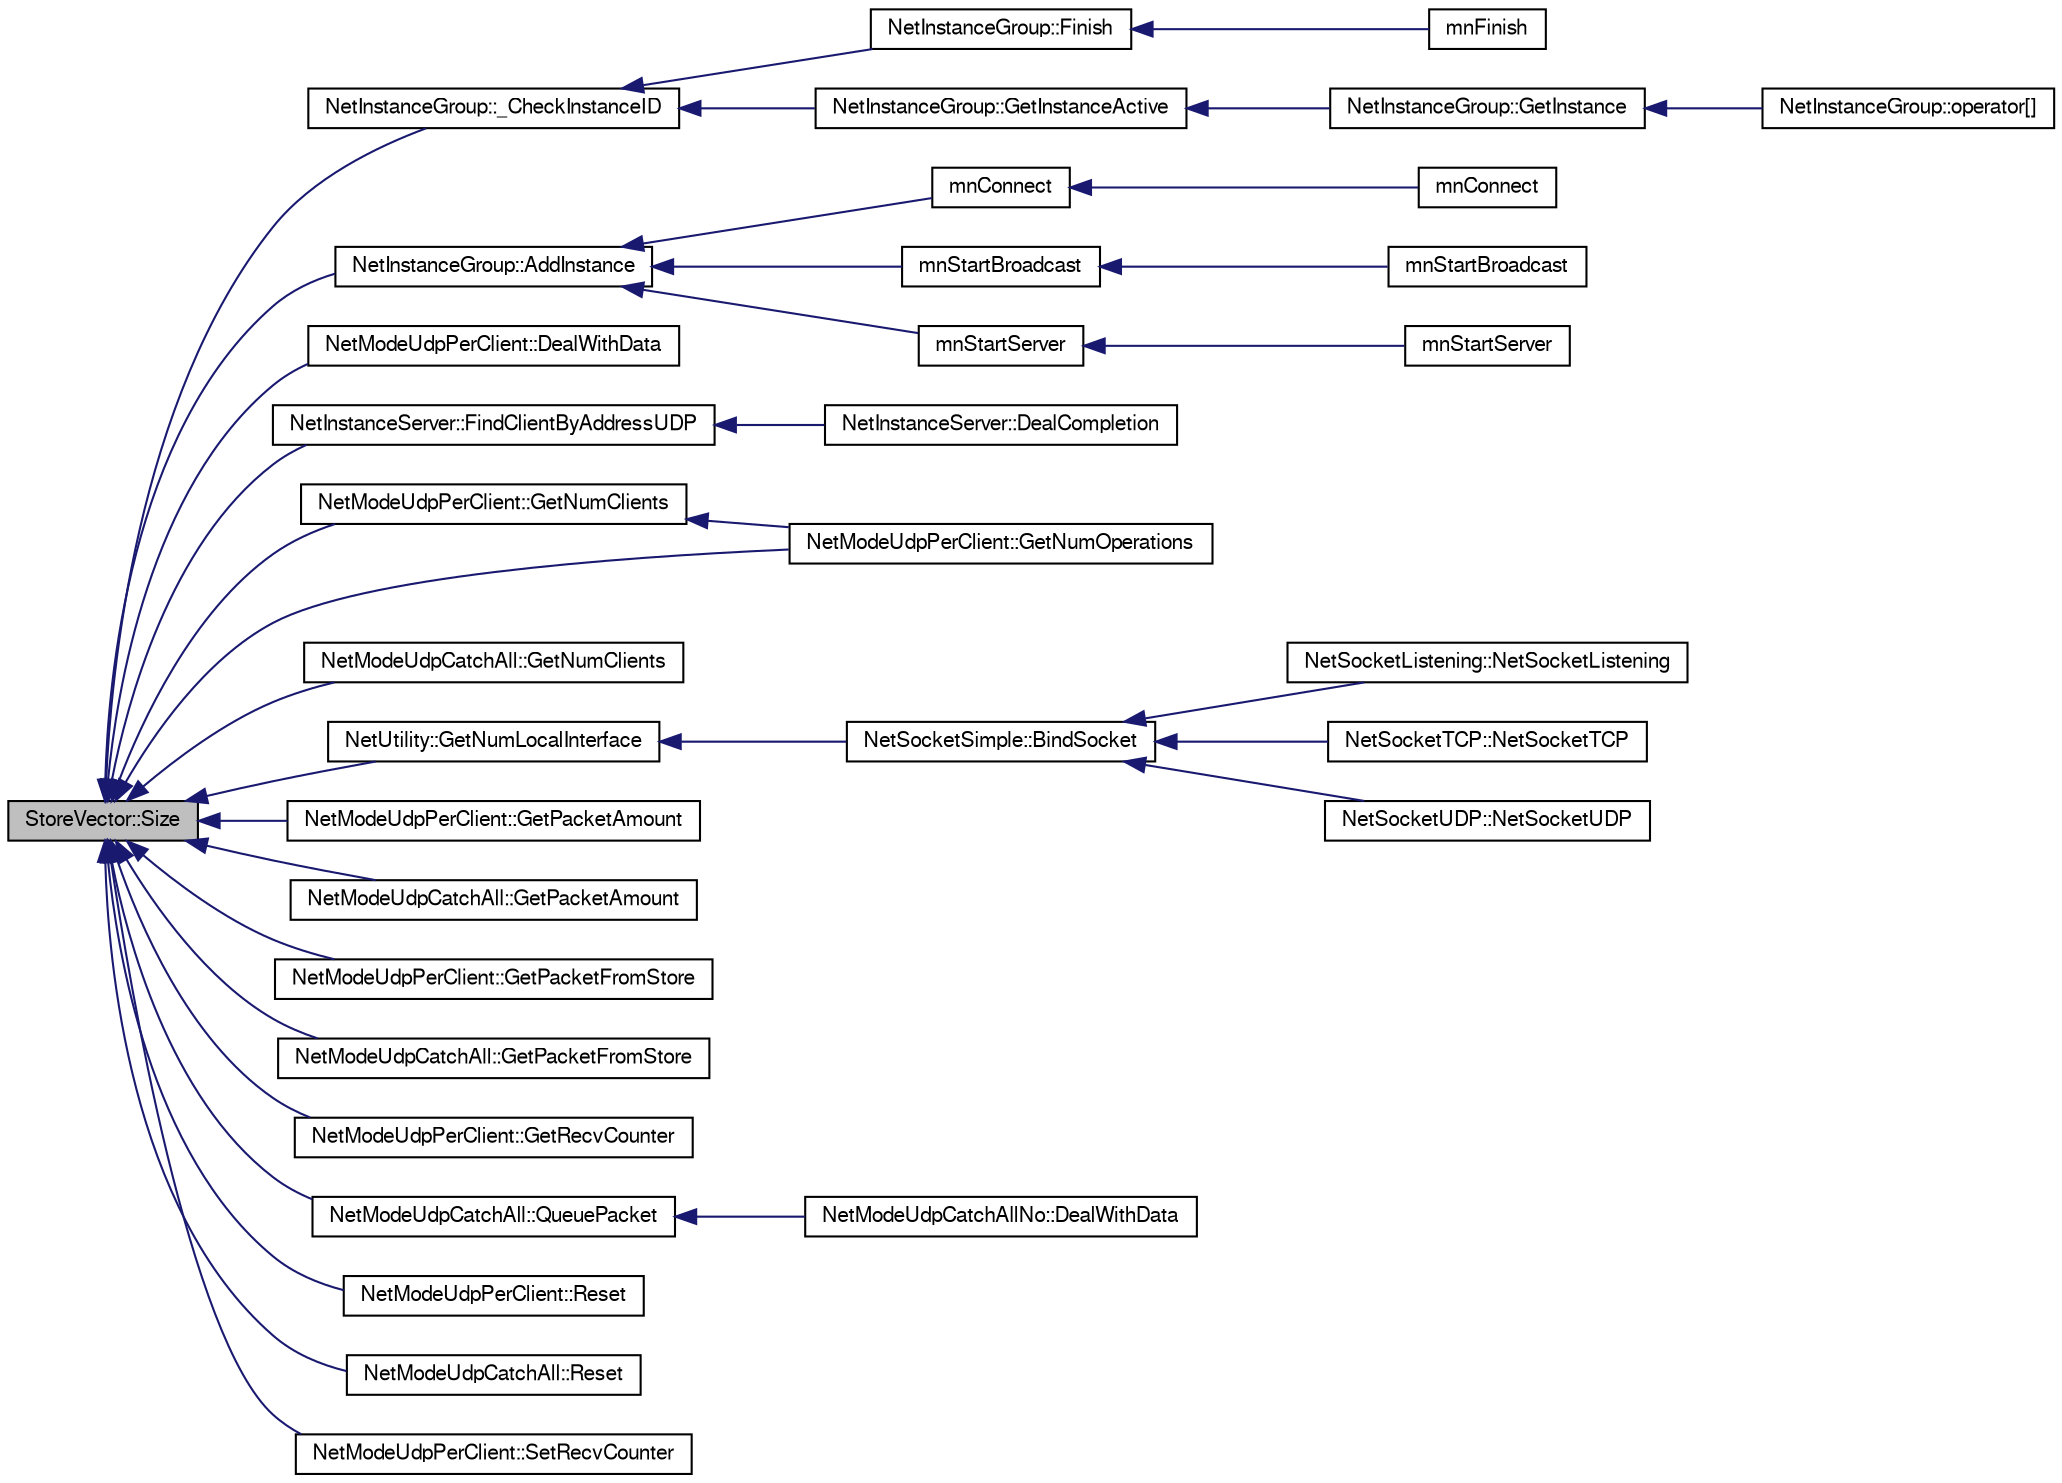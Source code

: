 digraph G
{
  edge [fontname="FreeSans",fontsize="10",labelfontname="FreeSans",labelfontsize="10"];
  node [fontname="FreeSans",fontsize="10",shape=record];
  rankdir=LR;
  Node1 [label="StoreVector::Size",height=0.2,width=0.4,color="black", fillcolor="grey75", style="filled" fontcolor="black"];
  Node1 -> Node2 [dir=back,color="midnightblue",fontsize="10",style="solid",fontname="FreeSans"];
  Node2 [label="NetInstanceGroup::_CheckInstanceID",height=0.2,width=0.4,color="black", fillcolor="white", style="filled",URL="$class_net_instance_group.html#a4cfea09f75bf5e94bb68b30e38ba4fe3"];
  Node2 -> Node3 [dir=back,color="midnightblue",fontsize="10",style="solid",fontname="FreeSans"];
  Node3 [label="NetInstanceGroup::Finish",height=0.2,width=0.4,color="black", fillcolor="white", style="filled",URL="$class_net_instance_group.html#ae9f64a65e9d9c889f513ee37aab283bc"];
  Node3 -> Node4 [dir=back,color="midnightblue",fontsize="10",style="solid",fontname="FreeSans"];
  Node4 [label="mnFinish",height=0.2,width=0.4,color="black", fillcolor="white", style="filled",URL="$group__proc_commands.html#gac852ff7aa925290861cbcc1fb95cd874"];
  Node2 -> Node5 [dir=back,color="midnightblue",fontsize="10",style="solid",fontname="FreeSans"];
  Node5 [label="NetInstanceGroup::GetInstanceActive",height=0.2,width=0.4,color="black", fillcolor="white", style="filled",URL="$class_net_instance_group.html#af6a5f08ff3e912743d9528c9ae4f0c9e"];
  Node5 -> Node6 [dir=back,color="midnightblue",fontsize="10",style="solid",fontname="FreeSans"];
  Node6 [label="NetInstanceGroup::GetInstance",height=0.2,width=0.4,color="black", fillcolor="white", style="filled",URL="$class_net_instance_group.html#a049bd9d986e404931a22216173dec79b"];
  Node6 -> Node7 [dir=back,color="midnightblue",fontsize="10",style="solid",fontname="FreeSans"];
  Node7 [label="NetInstanceGroup::operator[]",height=0.2,width=0.4,color="black", fillcolor="white", style="filled",URL="$class_net_instance_group.html#a3a35db5047dfc303aa66e7793bb16fd2"];
  Node1 -> Node8 [dir=back,color="midnightblue",fontsize="10",style="solid",fontname="FreeSans"];
  Node8 [label="NetInstanceGroup::AddInstance",height=0.2,width=0.4,color="black", fillcolor="white", style="filled",URL="$class_net_instance_group.html#ad3e6af3b7f2175988a12cd4b668bcae1"];
  Node8 -> Node9 [dir=back,color="midnightblue",fontsize="10",style="solid",fontname="FreeSans"];
  Node9 [label="mnConnect",height=0.2,width=0.4,color="black", fillcolor="white", style="filled",URL="$group__proc_commands.html#ga6ffd3536c34f39d9cacd3eb06cf41d79"];
  Node9 -> Node10 [dir=back,color="midnightblue",fontsize="10",style="solid",fontname="FreeSans"];
  Node10 [label="mnConnect",height=0.2,width=0.4,color="black", fillcolor="white", style="filled",URL="$group__proc_commands.html#ga601b506b062a594ea02a44502a7b4d0f"];
  Node8 -> Node11 [dir=back,color="midnightblue",fontsize="10",style="solid",fontname="FreeSans"];
  Node11 [label="mnStartBroadcast",height=0.2,width=0.4,color="black", fillcolor="white", style="filled",URL="$group__proc_commands.html#ga6d38ae0c7de397bc81d86c4dc89690aa"];
  Node11 -> Node12 [dir=back,color="midnightblue",fontsize="10",style="solid",fontname="FreeSans"];
  Node12 [label="mnStartBroadcast",height=0.2,width=0.4,color="black", fillcolor="white", style="filled",URL="$group__proc_commands.html#ga4b8bcae5ef6c2c4f767c520d70f55111"];
  Node8 -> Node13 [dir=back,color="midnightblue",fontsize="10",style="solid",fontname="FreeSans"];
  Node13 [label="mnStartServer",height=0.2,width=0.4,color="black", fillcolor="white", style="filled",URL="$group__proc_commands.html#gac613edc6f09726bf3f105cdd0393539e"];
  Node13 -> Node14 [dir=back,color="midnightblue",fontsize="10",style="solid",fontname="FreeSans"];
  Node14 [label="mnStartServer",height=0.2,width=0.4,color="black", fillcolor="white", style="filled",URL="$group__proc_commands.html#ga51d3f53c0195b53dc5f73905230cf37e"];
  Node1 -> Node15 [dir=back,color="midnightblue",fontsize="10",style="solid",fontname="FreeSans"];
  Node15 [label="NetModeUdpPerClient::DealWithData",height=0.2,width=0.4,color="black", fillcolor="white", style="filled",URL="$class_net_mode_udp_per_client.html#a0b24c708977c6a561fa5a2ce9d0f8dde"];
  Node1 -> Node16 [dir=back,color="midnightblue",fontsize="10",style="solid",fontname="FreeSans"];
  Node16 [label="NetInstanceServer::FindClientByAddressUDP",height=0.2,width=0.4,color="black", fillcolor="white", style="filled",URL="$class_net_instance_server.html#a576b012838955e93170a4e2972e9c9b1"];
  Node16 -> Node17 [dir=back,color="midnightblue",fontsize="10",style="solid",fontname="FreeSans"];
  Node17 [label="NetInstanceServer::DealCompletion",height=0.2,width=0.4,color="black", fillcolor="white", style="filled",URL="$class_net_instance_server.html#ab4c3cb083bd951db393538c811d6e4bd"];
  Node1 -> Node18 [dir=back,color="midnightblue",fontsize="10",style="solid",fontname="FreeSans"];
  Node18 [label="NetModeUdpPerClient::GetNumClients",height=0.2,width=0.4,color="black", fillcolor="white", style="filled",URL="$class_net_mode_udp_per_client.html#a7c53b77684eb18b997182f7c8c861b8f"];
  Node18 -> Node19 [dir=back,color="midnightblue",fontsize="10",style="solid",fontname="FreeSans"];
  Node19 [label="NetModeUdpPerClient::GetNumOperations",height=0.2,width=0.4,color="black", fillcolor="white", style="filled",URL="$class_net_mode_udp_per_client.html#a4756d963af49213282ebfe90c63cd1ba"];
  Node1 -> Node20 [dir=back,color="midnightblue",fontsize="10",style="solid",fontname="FreeSans"];
  Node20 [label="NetModeUdpCatchAll::GetNumClients",height=0.2,width=0.4,color="black", fillcolor="white", style="filled",URL="$class_net_mode_udp_catch_all.html#a5726dba2839ba6dccb9a384bf91ae0dc"];
  Node1 -> Node21 [dir=back,color="midnightblue",fontsize="10",style="solid",fontname="FreeSans"];
  Node21 [label="NetUtility::GetNumLocalInterface",height=0.2,width=0.4,color="black", fillcolor="white", style="filled",URL="$class_net_utility.html#a5b29758025dba92128f60a2240458552"];
  Node21 -> Node22 [dir=back,color="midnightblue",fontsize="10",style="solid",fontname="FreeSans"];
  Node22 [label="NetSocketSimple::BindSocket",height=0.2,width=0.4,color="black", fillcolor="white", style="filled",URL="$class_net_socket_simple.html#a19a162c85a5ef3e7ada4ec79ca253f0b"];
  Node22 -> Node23 [dir=back,color="midnightblue",fontsize="10",style="solid",fontname="FreeSans"];
  Node23 [label="NetSocketListening::NetSocketListening",height=0.2,width=0.4,color="black", fillcolor="white", style="filled",URL="$class_net_socket_listening.html#ac11e3cb079a4f0ac81aae30a40cf11a8"];
  Node22 -> Node24 [dir=back,color="midnightblue",fontsize="10",style="solid",fontname="FreeSans"];
  Node24 [label="NetSocketTCP::NetSocketTCP",height=0.2,width=0.4,color="black", fillcolor="white", style="filled",URL="$class_net_socket_t_c_p.html#a341a9a1dbc86d18ee4857ae9b8715e32"];
  Node22 -> Node25 [dir=back,color="midnightblue",fontsize="10",style="solid",fontname="FreeSans"];
  Node25 [label="NetSocketUDP::NetSocketUDP",height=0.2,width=0.4,color="black", fillcolor="white", style="filled",URL="$class_net_socket_u_d_p.html#ad94115c5314825062cb96777540cc9d8"];
  Node1 -> Node19 [dir=back,color="midnightblue",fontsize="10",style="solid",fontname="FreeSans"];
  Node1 -> Node26 [dir=back,color="midnightblue",fontsize="10",style="solid",fontname="FreeSans"];
  Node26 [label="NetModeUdpPerClient::GetPacketAmount",height=0.2,width=0.4,color="black", fillcolor="white", style="filled",URL="$class_net_mode_udp_per_client.html#ac4e6ad2bcfa272cabb43a13d7baef626"];
  Node1 -> Node27 [dir=back,color="midnightblue",fontsize="10",style="solid",fontname="FreeSans"];
  Node27 [label="NetModeUdpCatchAll::GetPacketAmount",height=0.2,width=0.4,color="black", fillcolor="white", style="filled",URL="$class_net_mode_udp_catch_all.html#aed4ab18afd2b4c0c5a89270bdb531f98"];
  Node1 -> Node28 [dir=back,color="midnightblue",fontsize="10",style="solid",fontname="FreeSans"];
  Node28 [label="NetModeUdpPerClient::GetPacketFromStore",height=0.2,width=0.4,color="black", fillcolor="white", style="filled",URL="$class_net_mode_udp_per_client.html#ab1193729ac383257ff5a501591727d42"];
  Node1 -> Node29 [dir=back,color="midnightblue",fontsize="10",style="solid",fontname="FreeSans"];
  Node29 [label="NetModeUdpCatchAll::GetPacketFromStore",height=0.2,width=0.4,color="black", fillcolor="white", style="filled",URL="$class_net_mode_udp_catch_all.html#ae28ccbdffe29f1342d0b9f334a3108ed"];
  Node1 -> Node30 [dir=back,color="midnightblue",fontsize="10",style="solid",fontname="FreeSans"];
  Node30 [label="NetModeUdpPerClient::GetRecvCounter",height=0.2,width=0.4,color="black", fillcolor="white", style="filled",URL="$class_net_mode_udp_per_client.html#a73732a27744817cdccebfef4d7b53aa7"];
  Node1 -> Node31 [dir=back,color="midnightblue",fontsize="10",style="solid",fontname="FreeSans"];
  Node31 [label="NetModeUdpCatchAll::QueuePacket",height=0.2,width=0.4,color="black", fillcolor="white", style="filled",URL="$class_net_mode_udp_catch_all.html#afdafdc65ee2485ac6ef95fcb08b837dd"];
  Node31 -> Node32 [dir=back,color="midnightblue",fontsize="10",style="solid",fontname="FreeSans"];
  Node32 [label="NetModeUdpCatchAllNo::DealWithData",height=0.2,width=0.4,color="black", fillcolor="white", style="filled",URL="$class_net_mode_udp_catch_all_no.html#aff082848085a1e3aba92deda0226d092"];
  Node1 -> Node33 [dir=back,color="midnightblue",fontsize="10",style="solid",fontname="FreeSans"];
  Node33 [label="NetModeUdpPerClient::Reset",height=0.2,width=0.4,color="black", fillcolor="white", style="filled",URL="$class_net_mode_udp_per_client.html#aa036644d4e71e779032f6cef6959f826"];
  Node1 -> Node34 [dir=back,color="midnightblue",fontsize="10",style="solid",fontname="FreeSans"];
  Node34 [label="NetModeUdpCatchAll::Reset",height=0.2,width=0.4,color="black", fillcolor="white", style="filled",URL="$class_net_mode_udp_catch_all.html#a00d7aca63598b6e3c270fd157627885f"];
  Node1 -> Node35 [dir=back,color="midnightblue",fontsize="10",style="solid",fontname="FreeSans"];
  Node35 [label="NetModeUdpPerClient::SetRecvCounter",height=0.2,width=0.4,color="black", fillcolor="white", style="filled",URL="$class_net_mode_udp_per_client.html#a6f4bc37fafcb1affa58c4b9820189d81"];
}
